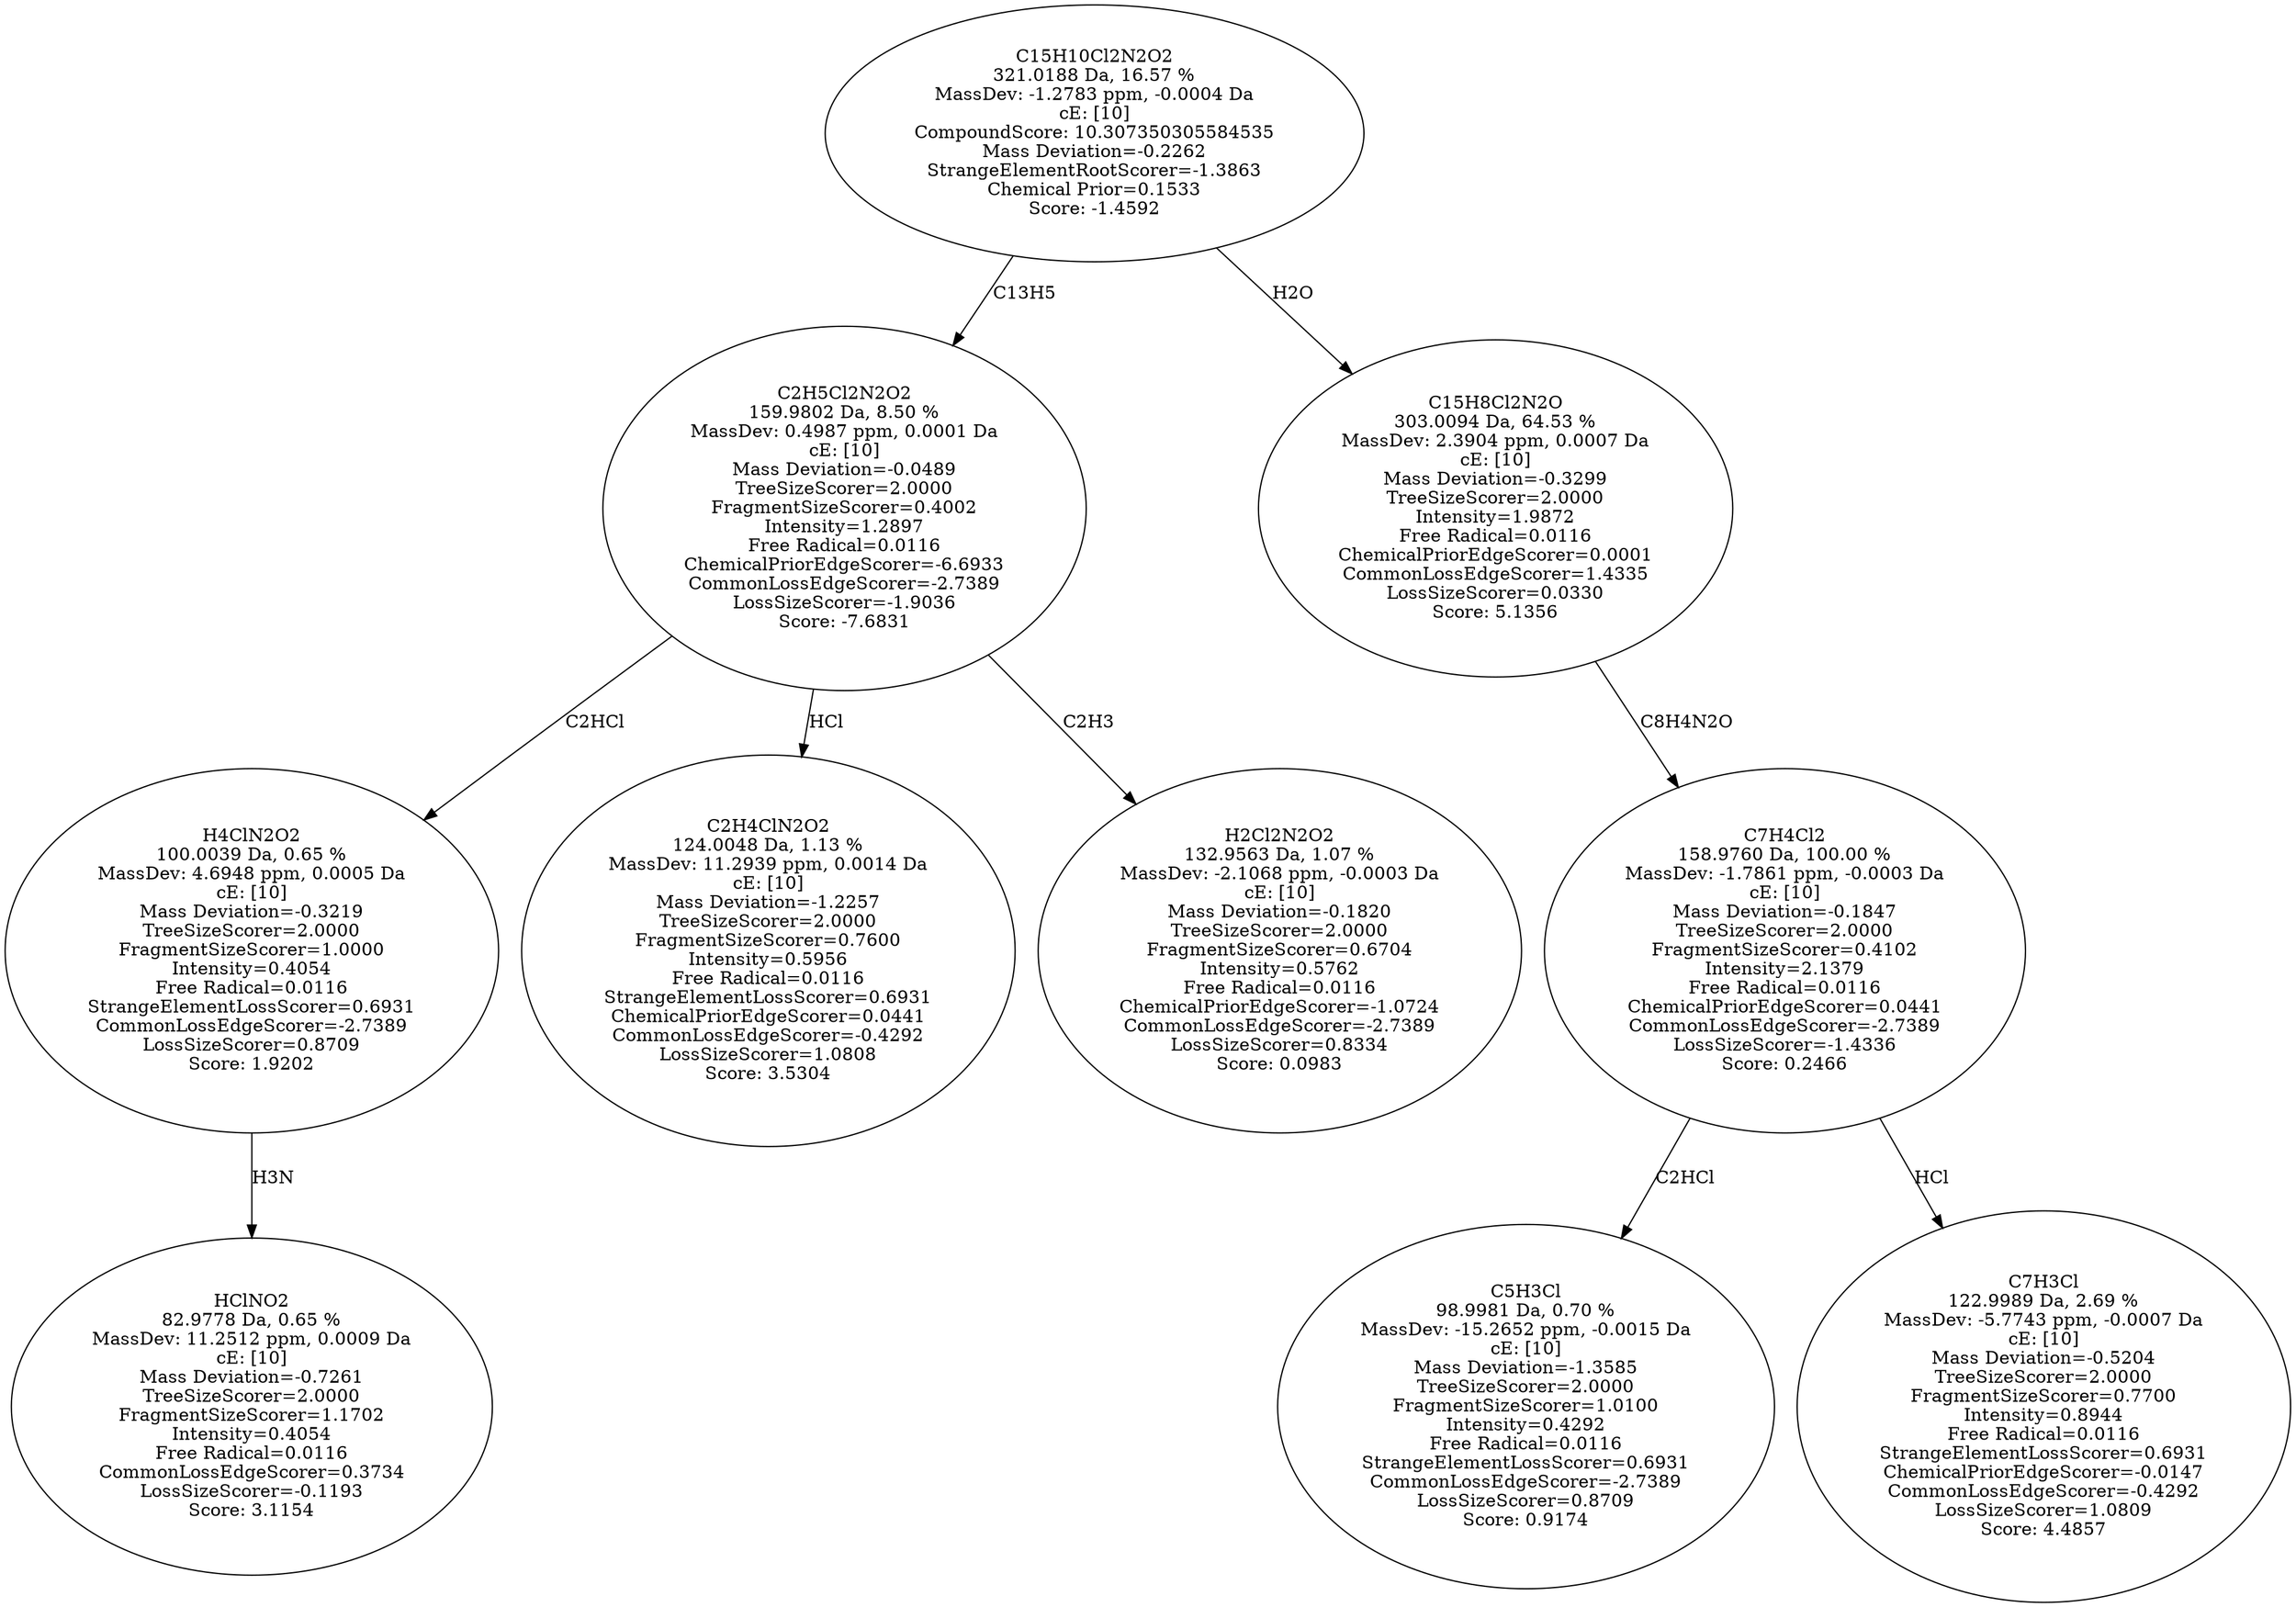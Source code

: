 strict digraph {
v1 [label="HClNO2\n82.9778 Da, 0.65 %\nMassDev: 11.2512 ppm, 0.0009 Da\ncE: [10]\nMass Deviation=-0.7261\nTreeSizeScorer=2.0000\nFragmentSizeScorer=1.1702\nIntensity=0.4054\nFree Radical=0.0116\nCommonLossEdgeScorer=0.3734\nLossSizeScorer=-0.1193\nScore: 3.1154"];
v2 [label="H4ClN2O2\n100.0039 Da, 0.65 %\nMassDev: 4.6948 ppm, 0.0005 Da\ncE: [10]\nMass Deviation=-0.3219\nTreeSizeScorer=2.0000\nFragmentSizeScorer=1.0000\nIntensity=0.4054\nFree Radical=0.0116\nStrangeElementLossScorer=0.6931\nCommonLossEdgeScorer=-2.7389\nLossSizeScorer=0.8709\nScore: 1.9202"];
v3 [label="C2H4ClN2O2\n124.0048 Da, 1.13 %\nMassDev: 11.2939 ppm, 0.0014 Da\ncE: [10]\nMass Deviation=-1.2257\nTreeSizeScorer=2.0000\nFragmentSizeScorer=0.7600\nIntensity=0.5956\nFree Radical=0.0116\nStrangeElementLossScorer=0.6931\nChemicalPriorEdgeScorer=0.0441\nCommonLossEdgeScorer=-0.4292\nLossSizeScorer=1.0808\nScore: 3.5304"];
v4 [label="H2Cl2N2O2\n132.9563 Da, 1.07 %\nMassDev: -2.1068 ppm, -0.0003 Da\ncE: [10]\nMass Deviation=-0.1820\nTreeSizeScorer=2.0000\nFragmentSizeScorer=0.6704\nIntensity=0.5762\nFree Radical=0.0116\nChemicalPriorEdgeScorer=-1.0724\nCommonLossEdgeScorer=-2.7389\nLossSizeScorer=0.8334\nScore: 0.0983"];
v5 [label="C2H5Cl2N2O2\n159.9802 Da, 8.50 %\nMassDev: 0.4987 ppm, 0.0001 Da\ncE: [10]\nMass Deviation=-0.0489\nTreeSizeScorer=2.0000\nFragmentSizeScorer=0.4002\nIntensity=1.2897\nFree Radical=0.0116\nChemicalPriorEdgeScorer=-6.6933\nCommonLossEdgeScorer=-2.7389\nLossSizeScorer=-1.9036\nScore: -7.6831"];
v6 [label="C5H3Cl\n98.9981 Da, 0.70 %\nMassDev: -15.2652 ppm, -0.0015 Da\ncE: [10]\nMass Deviation=-1.3585\nTreeSizeScorer=2.0000\nFragmentSizeScorer=1.0100\nIntensity=0.4292\nFree Radical=0.0116\nStrangeElementLossScorer=0.6931\nCommonLossEdgeScorer=-2.7389\nLossSizeScorer=0.8709\nScore: 0.9174"];
v7 [label="C7H3Cl\n122.9989 Da, 2.69 %\nMassDev: -5.7743 ppm, -0.0007 Da\ncE: [10]\nMass Deviation=-0.5204\nTreeSizeScorer=2.0000\nFragmentSizeScorer=0.7700\nIntensity=0.8944\nFree Radical=0.0116\nStrangeElementLossScorer=0.6931\nChemicalPriorEdgeScorer=-0.0147\nCommonLossEdgeScorer=-0.4292\nLossSizeScorer=1.0809\nScore: 4.4857"];
v8 [label="C7H4Cl2\n158.9760 Da, 100.00 %\nMassDev: -1.7861 ppm, -0.0003 Da\ncE: [10]\nMass Deviation=-0.1847\nTreeSizeScorer=2.0000\nFragmentSizeScorer=0.4102\nIntensity=2.1379\nFree Radical=0.0116\nChemicalPriorEdgeScorer=0.0441\nCommonLossEdgeScorer=-2.7389\nLossSizeScorer=-1.4336\nScore: 0.2466"];
v9 [label="C15H8Cl2N2O\n303.0094 Da, 64.53 %\nMassDev: 2.3904 ppm, 0.0007 Da\ncE: [10]\nMass Deviation=-0.3299\nTreeSizeScorer=2.0000\nIntensity=1.9872\nFree Radical=0.0116\nChemicalPriorEdgeScorer=0.0001\nCommonLossEdgeScorer=1.4335\nLossSizeScorer=0.0330\nScore: 5.1356"];
v10 [label="C15H10Cl2N2O2\n321.0188 Da, 16.57 %\nMassDev: -1.2783 ppm, -0.0004 Da\ncE: [10]\nCompoundScore: 10.307350305584535\nMass Deviation=-0.2262\nStrangeElementRootScorer=-1.3863\nChemical Prior=0.1533\nScore: -1.4592"];
v2 -> v1 [label="H3N"];
v5 -> v2 [label="C2HCl"];
v5 -> v3 [label="HCl"];
v5 -> v4 [label="C2H3"];
v10 -> v5 [label="C13H5"];
v8 -> v6 [label="C2HCl"];
v8 -> v7 [label="HCl"];
v9 -> v8 [label="C8H4N2O"];
v10 -> v9 [label="H2O"];
}
